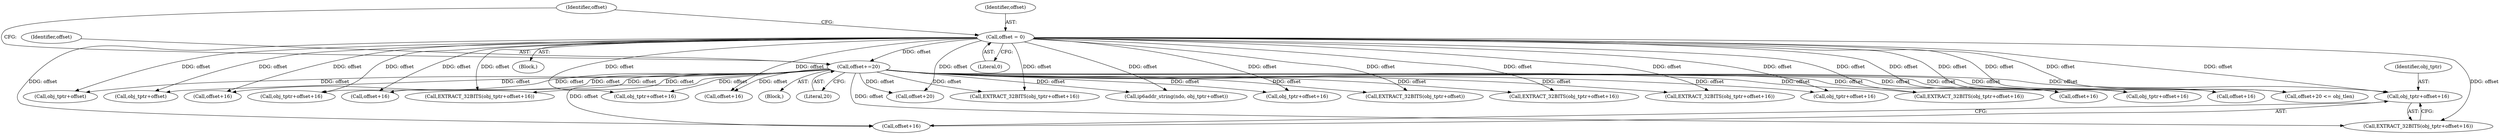 digraph "0_tcpdump_0b661e0aa61850234b64394585cf577aac570bf4@pointer" {
"1001360" [label="(Call,obj_tptr+offset+16)"];
"1001392" [label="(Call,offset+=20)"];
"1001288" [label="(Call,offset = 0)"];
"1001378" [label="(Call,obj_tptr+offset+16)"];
"1001288" [label="(Call,offset = 0)"];
"1001297" [label="(Block,)"];
"1001306" [label="(Call,obj_tptr+offset)"];
"1001289" [label="(Identifier,offset)"];
"1001293" [label="(Call,offset+20)"];
"1001348" [label="(Call,obj_tptr+offset+16)"];
"1001322" [label="(Call,obj_tptr+offset+16)"];
"1001331" [label="(Call,EXTRACT_32BITS(obj_tptr+offset+16))"];
"1001324" [label="(Call,offset+16)"];
"1001177" [label="(Block,)"];
"1001359" [label="(Call,EXTRACT_32BITS(obj_tptr+offset+16))"];
"1001394" [label="(Literal,20)"];
"1001332" [label="(Call,obj_tptr+offset+16)"];
"1001386" [label="(Call,obj_tptr+offset+16)"];
"1001393" [label="(Identifier,offset)"];
"1001392" [label="(Call,offset+=20)"];
"1001347" [label="(Call,EXTRACT_32BITS(obj_tptr+offset+16))"];
"1001310" [label="(Call,obj_tptr+offset)"];
"1001290" [label="(Literal,0)"];
"1001294" [label="(Identifier,offset)"];
"1001380" [label="(Call,offset+16)"];
"1001377" [label="(Call,EXTRACT_32BITS(obj_tptr+offset+16))"];
"1001362" [label="(Call,offset+16)"];
"1001385" [label="(Call,EXTRACT_32BITS(obj_tptr+offset+16))"];
"1001304" [label="(Call,ip6addr_string(ndo, obj_tptr+offset))"];
"1001309" [label="(Call,EXTRACT_32BITS(obj_tptr+offset))"];
"1001360" [label="(Call,obj_tptr+offset+16)"];
"1001388" [label="(Call,offset+16)"];
"1001361" [label="(Identifier,obj_tptr)"];
"1001334" [label="(Call,offset+16)"];
"1001292" [label="(Call,offset+20 <= obj_tlen)"];
"1001350" [label="(Call,offset+16)"];
"1001321" [label="(Call,EXTRACT_32BITS(obj_tptr+offset+16))"];
"1001360" -> "1001359"  [label="AST: "];
"1001360" -> "1001362"  [label="CFG: "];
"1001361" -> "1001360"  [label="AST: "];
"1001362" -> "1001360"  [label="AST: "];
"1001359" -> "1001360"  [label="CFG: "];
"1001392" -> "1001360"  [label="DDG: offset"];
"1001288" -> "1001360"  [label="DDG: offset"];
"1001392" -> "1001297"  [label="AST: "];
"1001392" -> "1001394"  [label="CFG: "];
"1001393" -> "1001392"  [label="AST: "];
"1001394" -> "1001392"  [label="AST: "];
"1001294" -> "1001392"  [label="CFG: "];
"1001392" -> "1001292"  [label="DDG: offset"];
"1001392" -> "1001293"  [label="DDG: offset"];
"1001392" -> "1001304"  [label="DDG: offset"];
"1001392" -> "1001306"  [label="DDG: offset"];
"1001392" -> "1001309"  [label="DDG: offset"];
"1001392" -> "1001310"  [label="DDG: offset"];
"1001392" -> "1001321"  [label="DDG: offset"];
"1001392" -> "1001322"  [label="DDG: offset"];
"1001392" -> "1001324"  [label="DDG: offset"];
"1001392" -> "1001331"  [label="DDG: offset"];
"1001392" -> "1001332"  [label="DDG: offset"];
"1001392" -> "1001334"  [label="DDG: offset"];
"1001392" -> "1001347"  [label="DDG: offset"];
"1001392" -> "1001348"  [label="DDG: offset"];
"1001392" -> "1001350"  [label="DDG: offset"];
"1001392" -> "1001359"  [label="DDG: offset"];
"1001392" -> "1001362"  [label="DDG: offset"];
"1001392" -> "1001377"  [label="DDG: offset"];
"1001392" -> "1001378"  [label="DDG: offset"];
"1001392" -> "1001380"  [label="DDG: offset"];
"1001392" -> "1001385"  [label="DDG: offset"];
"1001392" -> "1001386"  [label="DDG: offset"];
"1001392" -> "1001388"  [label="DDG: offset"];
"1001288" -> "1001392"  [label="DDG: offset"];
"1001288" -> "1001177"  [label="AST: "];
"1001288" -> "1001290"  [label="CFG: "];
"1001289" -> "1001288"  [label="AST: "];
"1001290" -> "1001288"  [label="AST: "];
"1001294" -> "1001288"  [label="CFG: "];
"1001288" -> "1001292"  [label="DDG: offset"];
"1001288" -> "1001293"  [label="DDG: offset"];
"1001288" -> "1001304"  [label="DDG: offset"];
"1001288" -> "1001306"  [label="DDG: offset"];
"1001288" -> "1001309"  [label="DDG: offset"];
"1001288" -> "1001310"  [label="DDG: offset"];
"1001288" -> "1001321"  [label="DDG: offset"];
"1001288" -> "1001322"  [label="DDG: offset"];
"1001288" -> "1001324"  [label="DDG: offset"];
"1001288" -> "1001331"  [label="DDG: offset"];
"1001288" -> "1001332"  [label="DDG: offset"];
"1001288" -> "1001334"  [label="DDG: offset"];
"1001288" -> "1001347"  [label="DDG: offset"];
"1001288" -> "1001348"  [label="DDG: offset"];
"1001288" -> "1001350"  [label="DDG: offset"];
"1001288" -> "1001359"  [label="DDG: offset"];
"1001288" -> "1001362"  [label="DDG: offset"];
"1001288" -> "1001377"  [label="DDG: offset"];
"1001288" -> "1001378"  [label="DDG: offset"];
"1001288" -> "1001380"  [label="DDG: offset"];
"1001288" -> "1001385"  [label="DDG: offset"];
"1001288" -> "1001386"  [label="DDG: offset"];
"1001288" -> "1001388"  [label="DDG: offset"];
}
